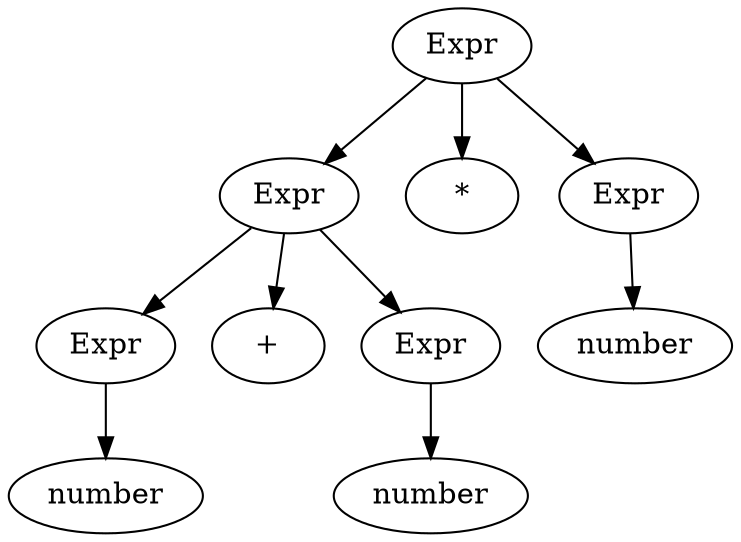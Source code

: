 digraph G {
    1 -> 2;
    1 -> 3;
    1 -> 4;
    1 [ label = Expr ];
    2 [ label = Expr ];
    3 [ label = "*" ];
    4 [ label = Expr ];
    2 -> 5;
    2 -> 6;
    2 -> 7;
    5 [ label = Expr ];
    6 [ label = "+" ];
    7 [ label = Expr ];
    4 -> 8;
    8 [ label = number ];
    5 -> 9;
    7 -> 10;
    9  [ label = number ];
    10 [ label = number ];
}

